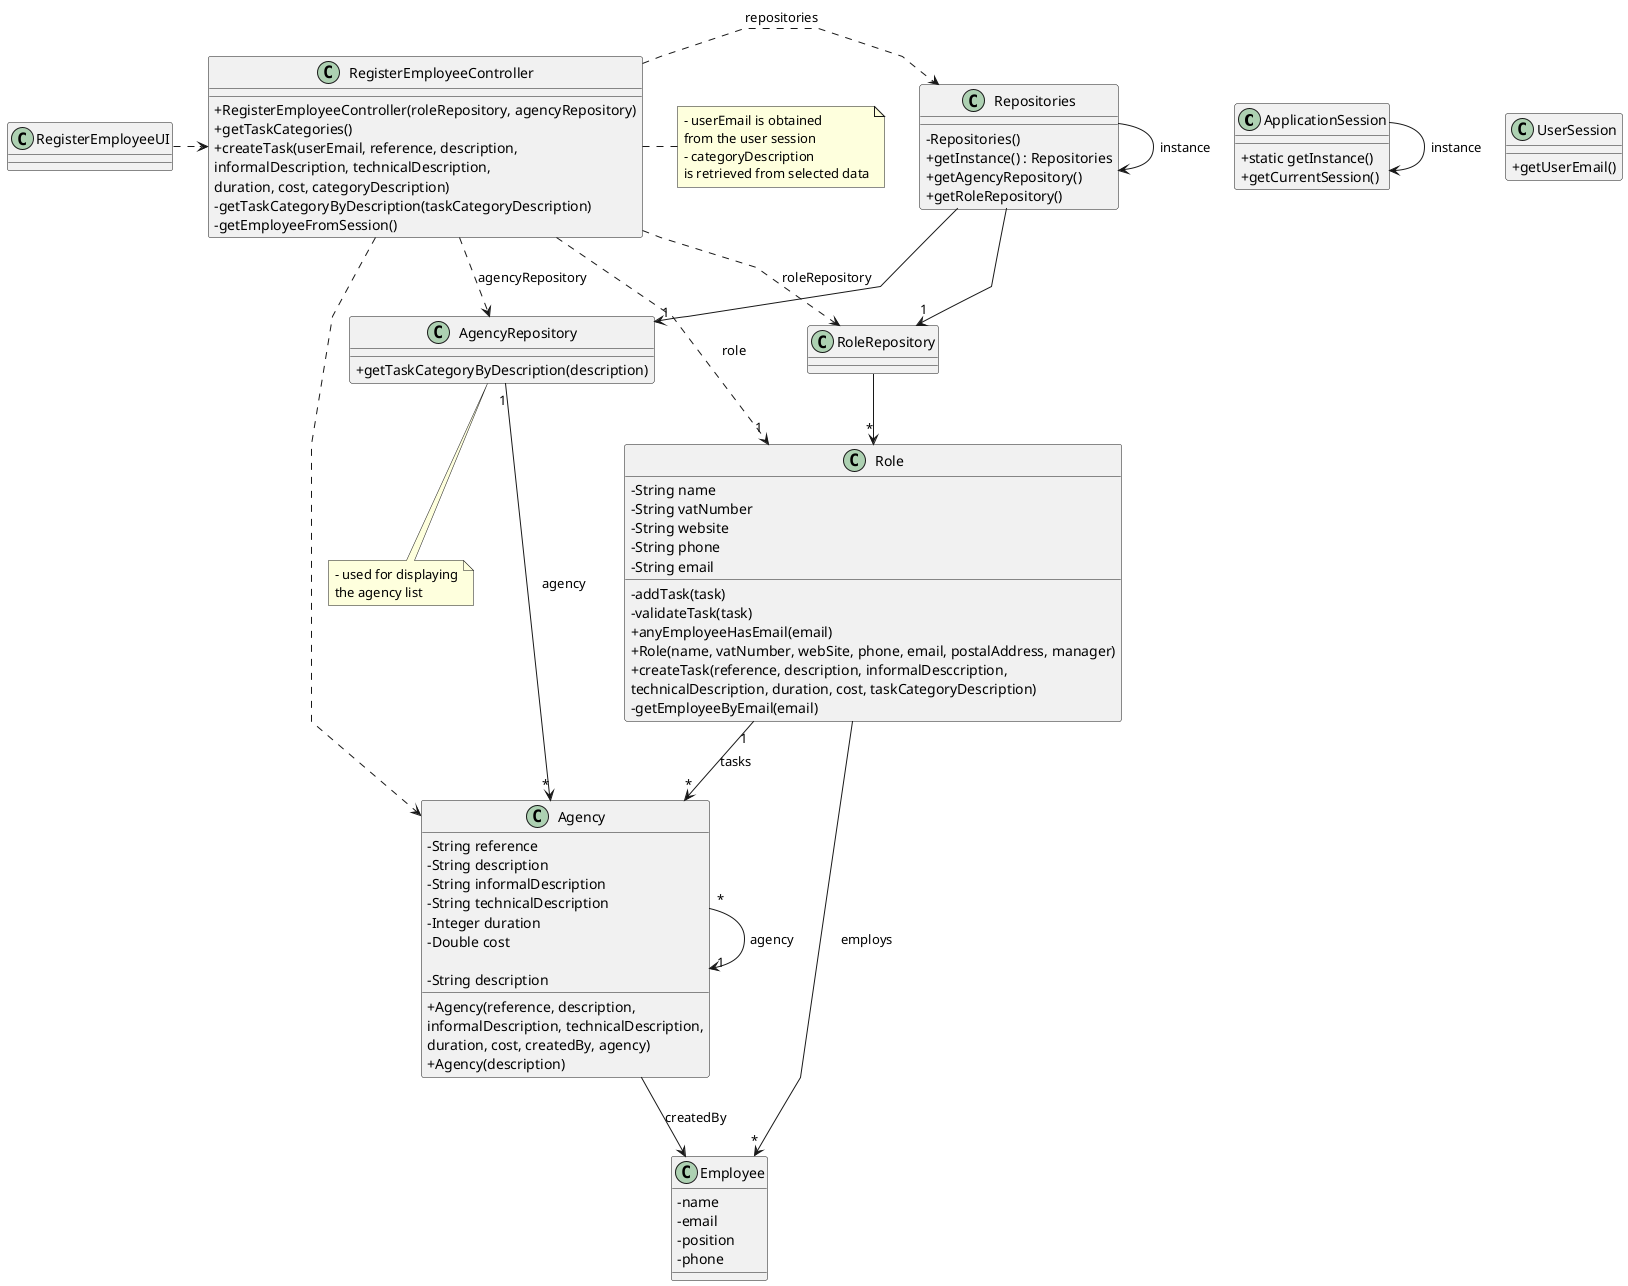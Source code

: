 @startuml
'skinparam monochrome true
skinparam packageStyle rectangle
skinparam shadowing false
skinparam linetype polyline
'skinparam linetype orto

skinparam classAttributeIconSize 0

'left to right direction

class ApplicationSession
{
    + static getInstance()
    + getCurrentSession()
}

class UserSession
{
    + getUserEmail()
}

class Employee {
    - name
    - email
    - position
    - phone
}

class Agency {
    - String reference
    - String description
    - String informalDescription
    - String technicalDescription
    - Integer duration
    - Double cost

    + Agency(reference, description,\ninformalDescription, technicalDescription,\nduration, cost, createdBy, agency)
}

class Agency {
    - String description

    + Agency(description)
}

class Role {
    - String name
    - String vatNumber
    - String website
    - String phone
    - String email

    - addTask(task)
    - validateTask(task)
    + anyEmployeeHasEmail(email)
    + Role(name, vatNumber, webSite, phone, email, postalAddress, manager)
    + createTask(reference, description, informalDesccription,\ntechnicalDescription, duration, cost, taskCategoryDescription)
    - getEmployeeByEmail(email)

'  +saveTask(task)
}

class AgencyRepository {
    + getTaskCategoryByDescription(description)
}


class Repositories {
    - Repositories()
    + getInstance() : Repositories
    + getAgencyRepository()
    + getRoleRepository()
}

class RegisterEmployeeController {
    + RegisterEmployeeController(roleRepository, agencyRepository)
    + getTaskCategories()
    + createTask(userEmail, reference, description,\ninformalDescription, technicalDescription,\nduration, cost, categoryDescription)
    - getTaskCategoryByDescription(taskCategoryDescription)
    - getEmployeeFromSession()
}

note right of RegisterEmployeeController
    - userEmail is obtained
    from the user session
    - categoryDescription
    is retrieved from selected data
end note

note bottom of AgencyRepository
    - used for displaying
    the agency list
end note

class RegisterEmployeeUI {
}

Repositories -> Repositories : instance
ApplicationSession -> ApplicationSession : instance

RegisterEmployeeUI .> RegisterEmployeeController

RegisterEmployeeController .> Repositories : repositories

Repositories -> "1" AgencyRepository

RegisterEmployeeController ..> Agency
RegisterEmployeeController ..> RoleRepository : roleRepository
RegisterEmployeeController ..> AgencyRepository : agencyRepository

Repositories --> "1" RoleRepository

RoleRepository --> "*" Role

RegisterEmployeeController ..> "1" Role : role
Agency "*" --> "1" Agency : agency
AgencyRepository "1" --> "*" Agency : agency
Role "1" --> "*" Agency : tasks
Agency --> Employee : createdBy

Role --> "*" Employee : employs

@enduml
